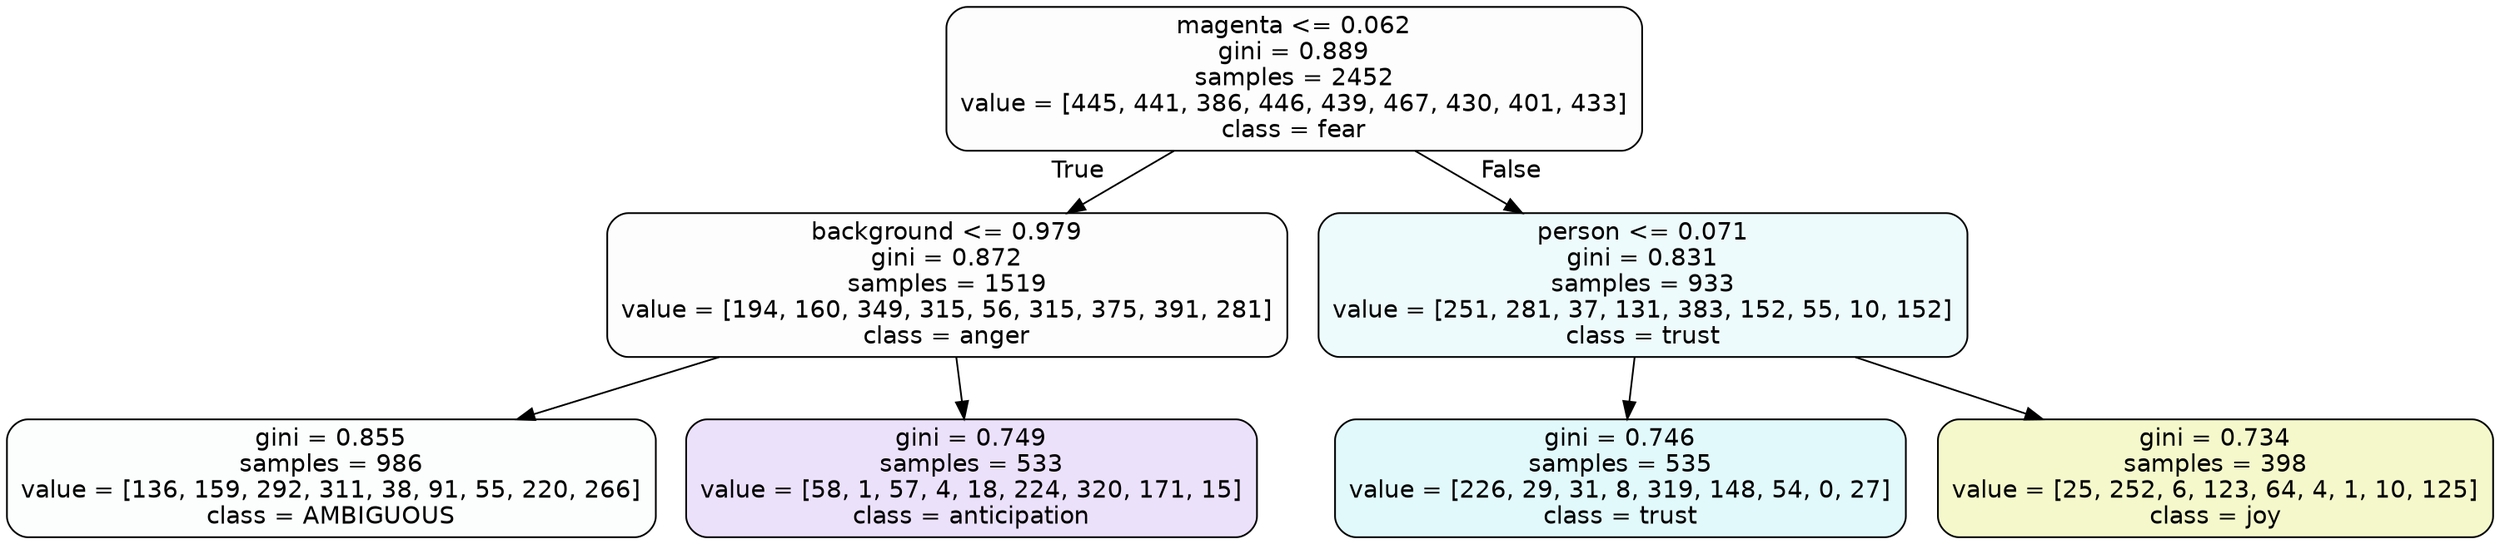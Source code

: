 digraph Tree {
node [shape=box, style="filled, rounded", color="black", fontname=helvetica] ;
edge [fontname=helvetica] ;
0 [label="magenta <= 0.062\ngini = 0.889\nsamples = 2452\nvalue = [445, 441, 386, 446, 439, 467, 430, 401, 433]\nclass = fear", fillcolor="#3964e502"] ;
1 [label="background <= 0.979\ngini = 0.872\nsamples = 1519\nvalue = [194, 160, 349, 315, 56, 315, 375, 391, 281]\nclass = anger", fillcolor="#e539d702"] ;
0 -> 1 [labeldistance=2.5, labelangle=45, headlabel="True"] ;
2 [label="gini = 0.855\nsamples = 986\nvalue = [136, 159, 292, 311, 38, 91, 55, 220, 266]\nclass = AMBIGUOUS", fillcolor="#39e58104"] ;
1 -> 2 ;
3 [label="gini = 0.749\nsamples = 533\nvalue = [58, 1, 57, 4, 18, 224, 320, 171, 15]\nclass = anticipation", fillcolor="#8139e526"] ;
1 -> 3 ;
4 [label="person <= 0.071\ngini = 0.831\nsamples = 933\nvalue = [251, 281, 37, 131, 383, 152, 55, 10, 152]\nclass = trust", fillcolor="#39d7e516"] ;
0 -> 4 [labeldistance=2.5, labelangle=-45, headlabel="False"] ;
5 [label="gini = 0.746\nsamples = 535\nvalue = [226, 29, 31, 8, 319, 148, 54, 0, 27]\nclass = trust", fillcolor="#39d7e526"] ;
4 -> 5 ;
6 [label="gini = 0.734\nsamples = 398\nvalue = [25, 252, 6, 123, 64, 4, 1, 10, 125]\nclass = joy", fillcolor="#d7e53943"] ;
4 -> 6 ;
}